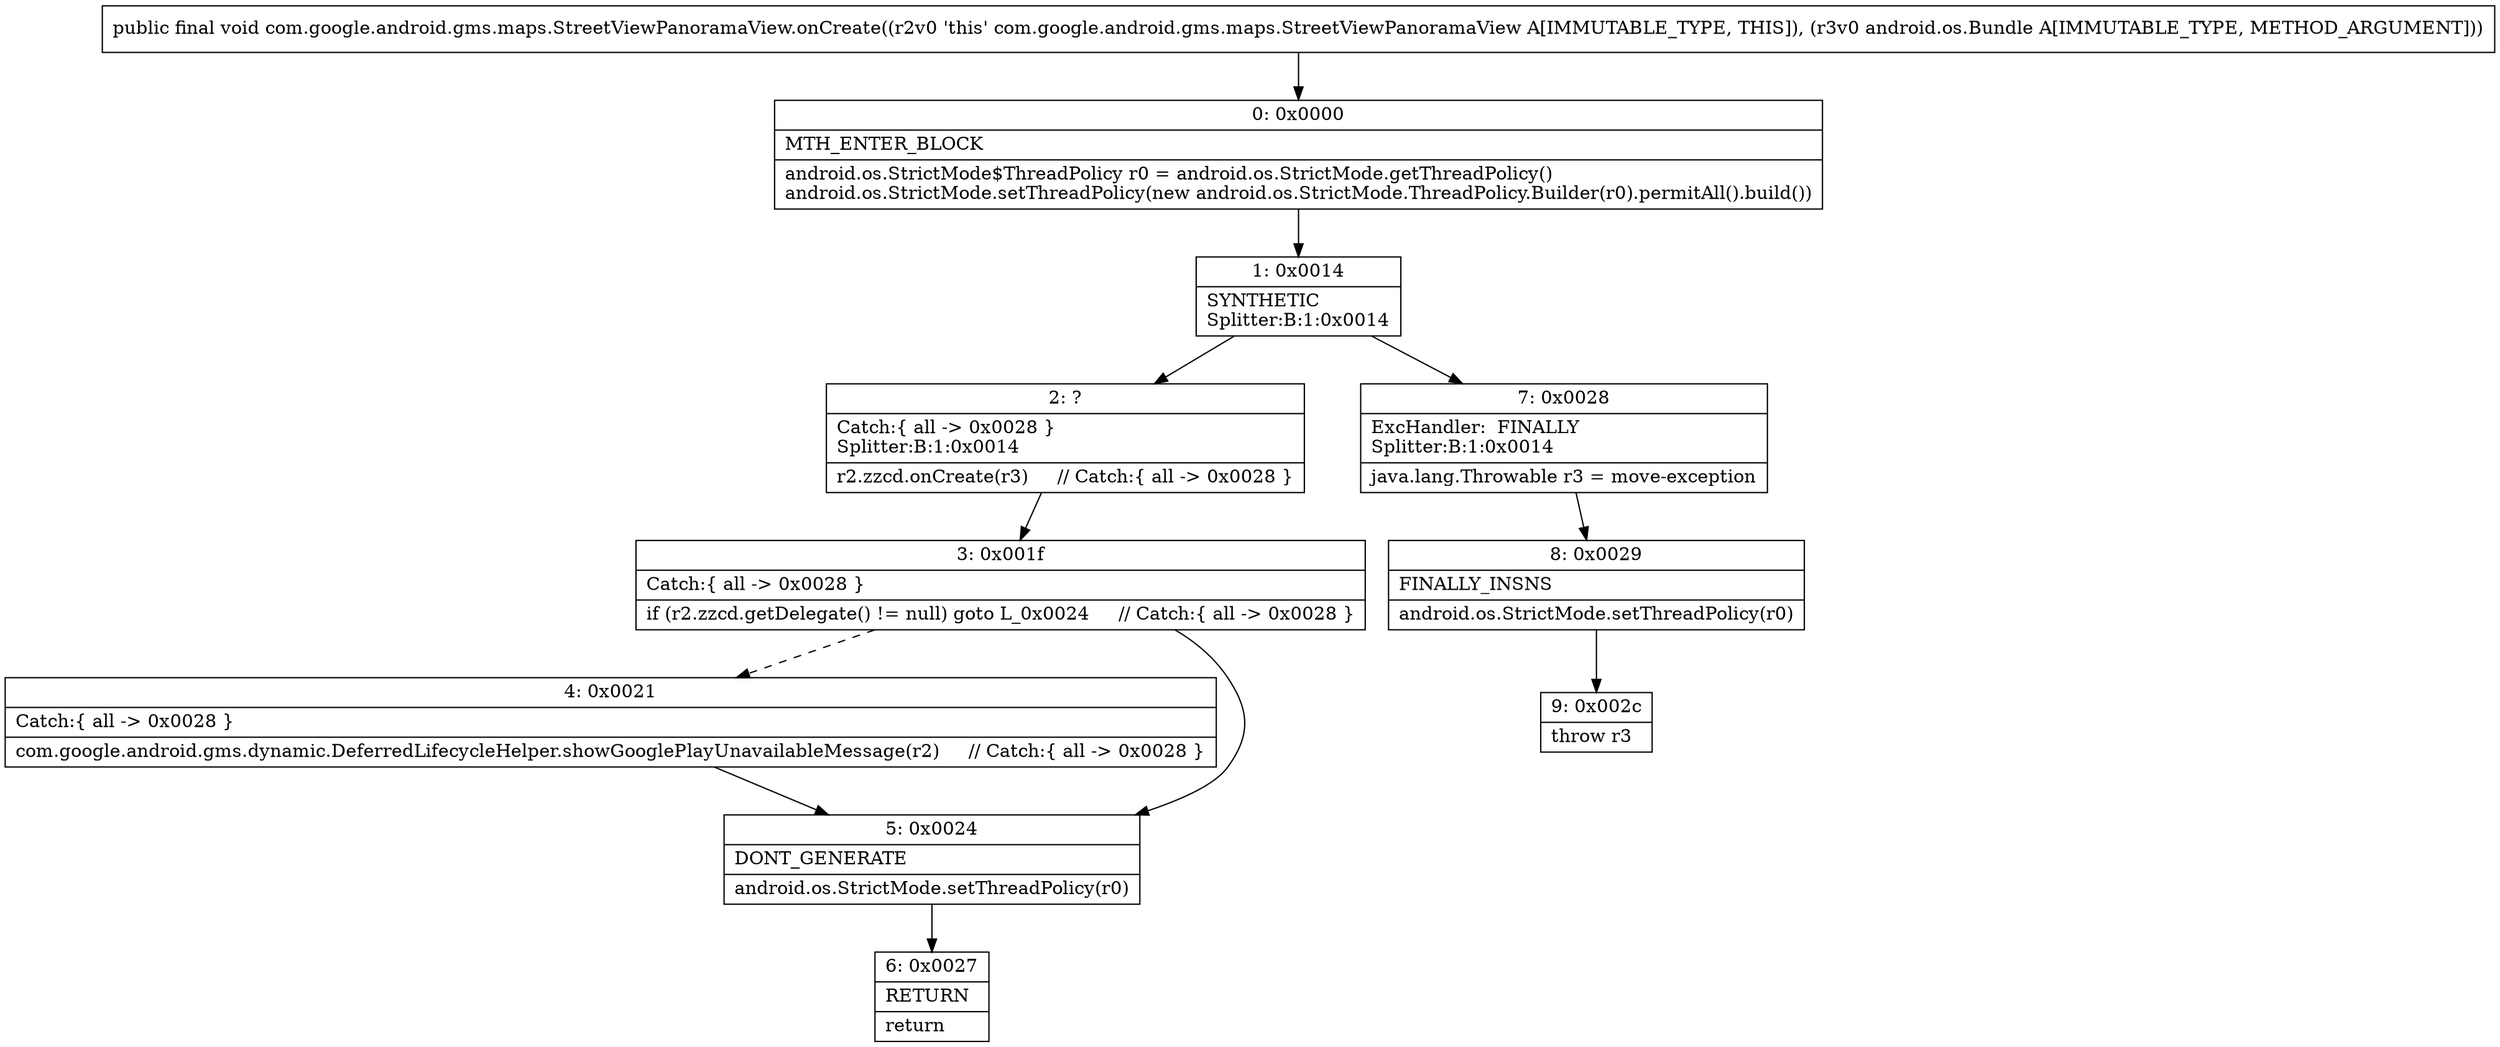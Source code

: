 digraph "CFG forcom.google.android.gms.maps.StreetViewPanoramaView.onCreate(Landroid\/os\/Bundle;)V" {
Node_0 [shape=record,label="{0\:\ 0x0000|MTH_ENTER_BLOCK\l|android.os.StrictMode$ThreadPolicy r0 = android.os.StrictMode.getThreadPolicy()\landroid.os.StrictMode.setThreadPolicy(new android.os.StrictMode.ThreadPolicy.Builder(r0).permitAll().build())\l}"];
Node_1 [shape=record,label="{1\:\ 0x0014|SYNTHETIC\lSplitter:B:1:0x0014\l}"];
Node_2 [shape=record,label="{2\:\ ?|Catch:\{ all \-\> 0x0028 \}\lSplitter:B:1:0x0014\l|r2.zzcd.onCreate(r3)     \/\/ Catch:\{ all \-\> 0x0028 \}\l}"];
Node_3 [shape=record,label="{3\:\ 0x001f|Catch:\{ all \-\> 0x0028 \}\l|if (r2.zzcd.getDelegate() != null) goto L_0x0024     \/\/ Catch:\{ all \-\> 0x0028 \}\l}"];
Node_4 [shape=record,label="{4\:\ 0x0021|Catch:\{ all \-\> 0x0028 \}\l|com.google.android.gms.dynamic.DeferredLifecycleHelper.showGooglePlayUnavailableMessage(r2)     \/\/ Catch:\{ all \-\> 0x0028 \}\l}"];
Node_5 [shape=record,label="{5\:\ 0x0024|DONT_GENERATE\l|android.os.StrictMode.setThreadPolicy(r0)\l}"];
Node_6 [shape=record,label="{6\:\ 0x0027|RETURN\l|return\l}"];
Node_7 [shape=record,label="{7\:\ 0x0028|ExcHandler:  FINALLY\lSplitter:B:1:0x0014\l|java.lang.Throwable r3 = move\-exception\l}"];
Node_8 [shape=record,label="{8\:\ 0x0029|FINALLY_INSNS\l|android.os.StrictMode.setThreadPolicy(r0)\l}"];
Node_9 [shape=record,label="{9\:\ 0x002c|throw r3\l}"];
MethodNode[shape=record,label="{public final void com.google.android.gms.maps.StreetViewPanoramaView.onCreate((r2v0 'this' com.google.android.gms.maps.StreetViewPanoramaView A[IMMUTABLE_TYPE, THIS]), (r3v0 android.os.Bundle A[IMMUTABLE_TYPE, METHOD_ARGUMENT])) }"];
MethodNode -> Node_0;
Node_0 -> Node_1;
Node_1 -> Node_2;
Node_1 -> Node_7;
Node_2 -> Node_3;
Node_3 -> Node_4[style=dashed];
Node_3 -> Node_5;
Node_4 -> Node_5;
Node_5 -> Node_6;
Node_7 -> Node_8;
Node_8 -> Node_9;
}

